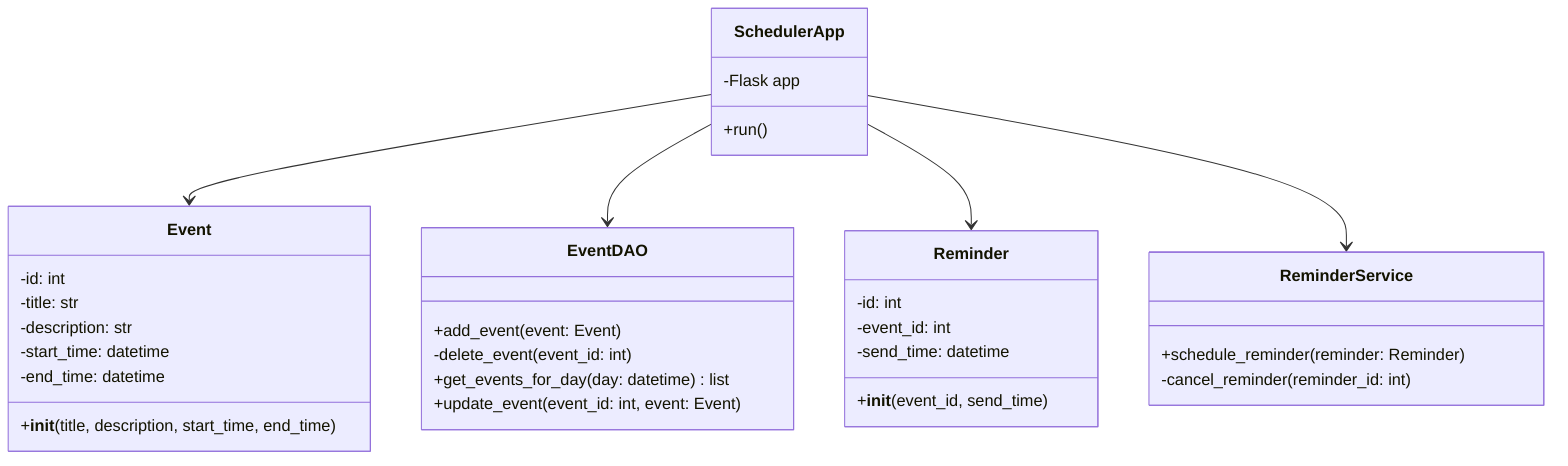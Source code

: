 classDiagram
    class SchedulerApp {
        -Flask app
        +run()
    }
    class Event {
        -id: int
        -title: str
        -description: str
        -start_time: datetime
        -end_time: datetime
        +__init__(title, description, start_time, end_time)
    }
    class EventDAO {
        +add_event(event: Event)
        -delete_event(event_id: int)
        +get_events_for_day(day: datetime) list
        +update_event(event_id: int, event: Event)
    }
    class Reminder {
        -id: int
        -event_id: int
        -send_time: datetime
        +__init__(event_id, send_time)
    }
    class ReminderService {
        +schedule_reminder(reminder: Reminder)
        -cancel_reminder(reminder_id: int)
    }
    SchedulerApp --> Event
    SchedulerApp --> EventDAO
    SchedulerApp --> Reminder
    SchedulerApp --> ReminderService